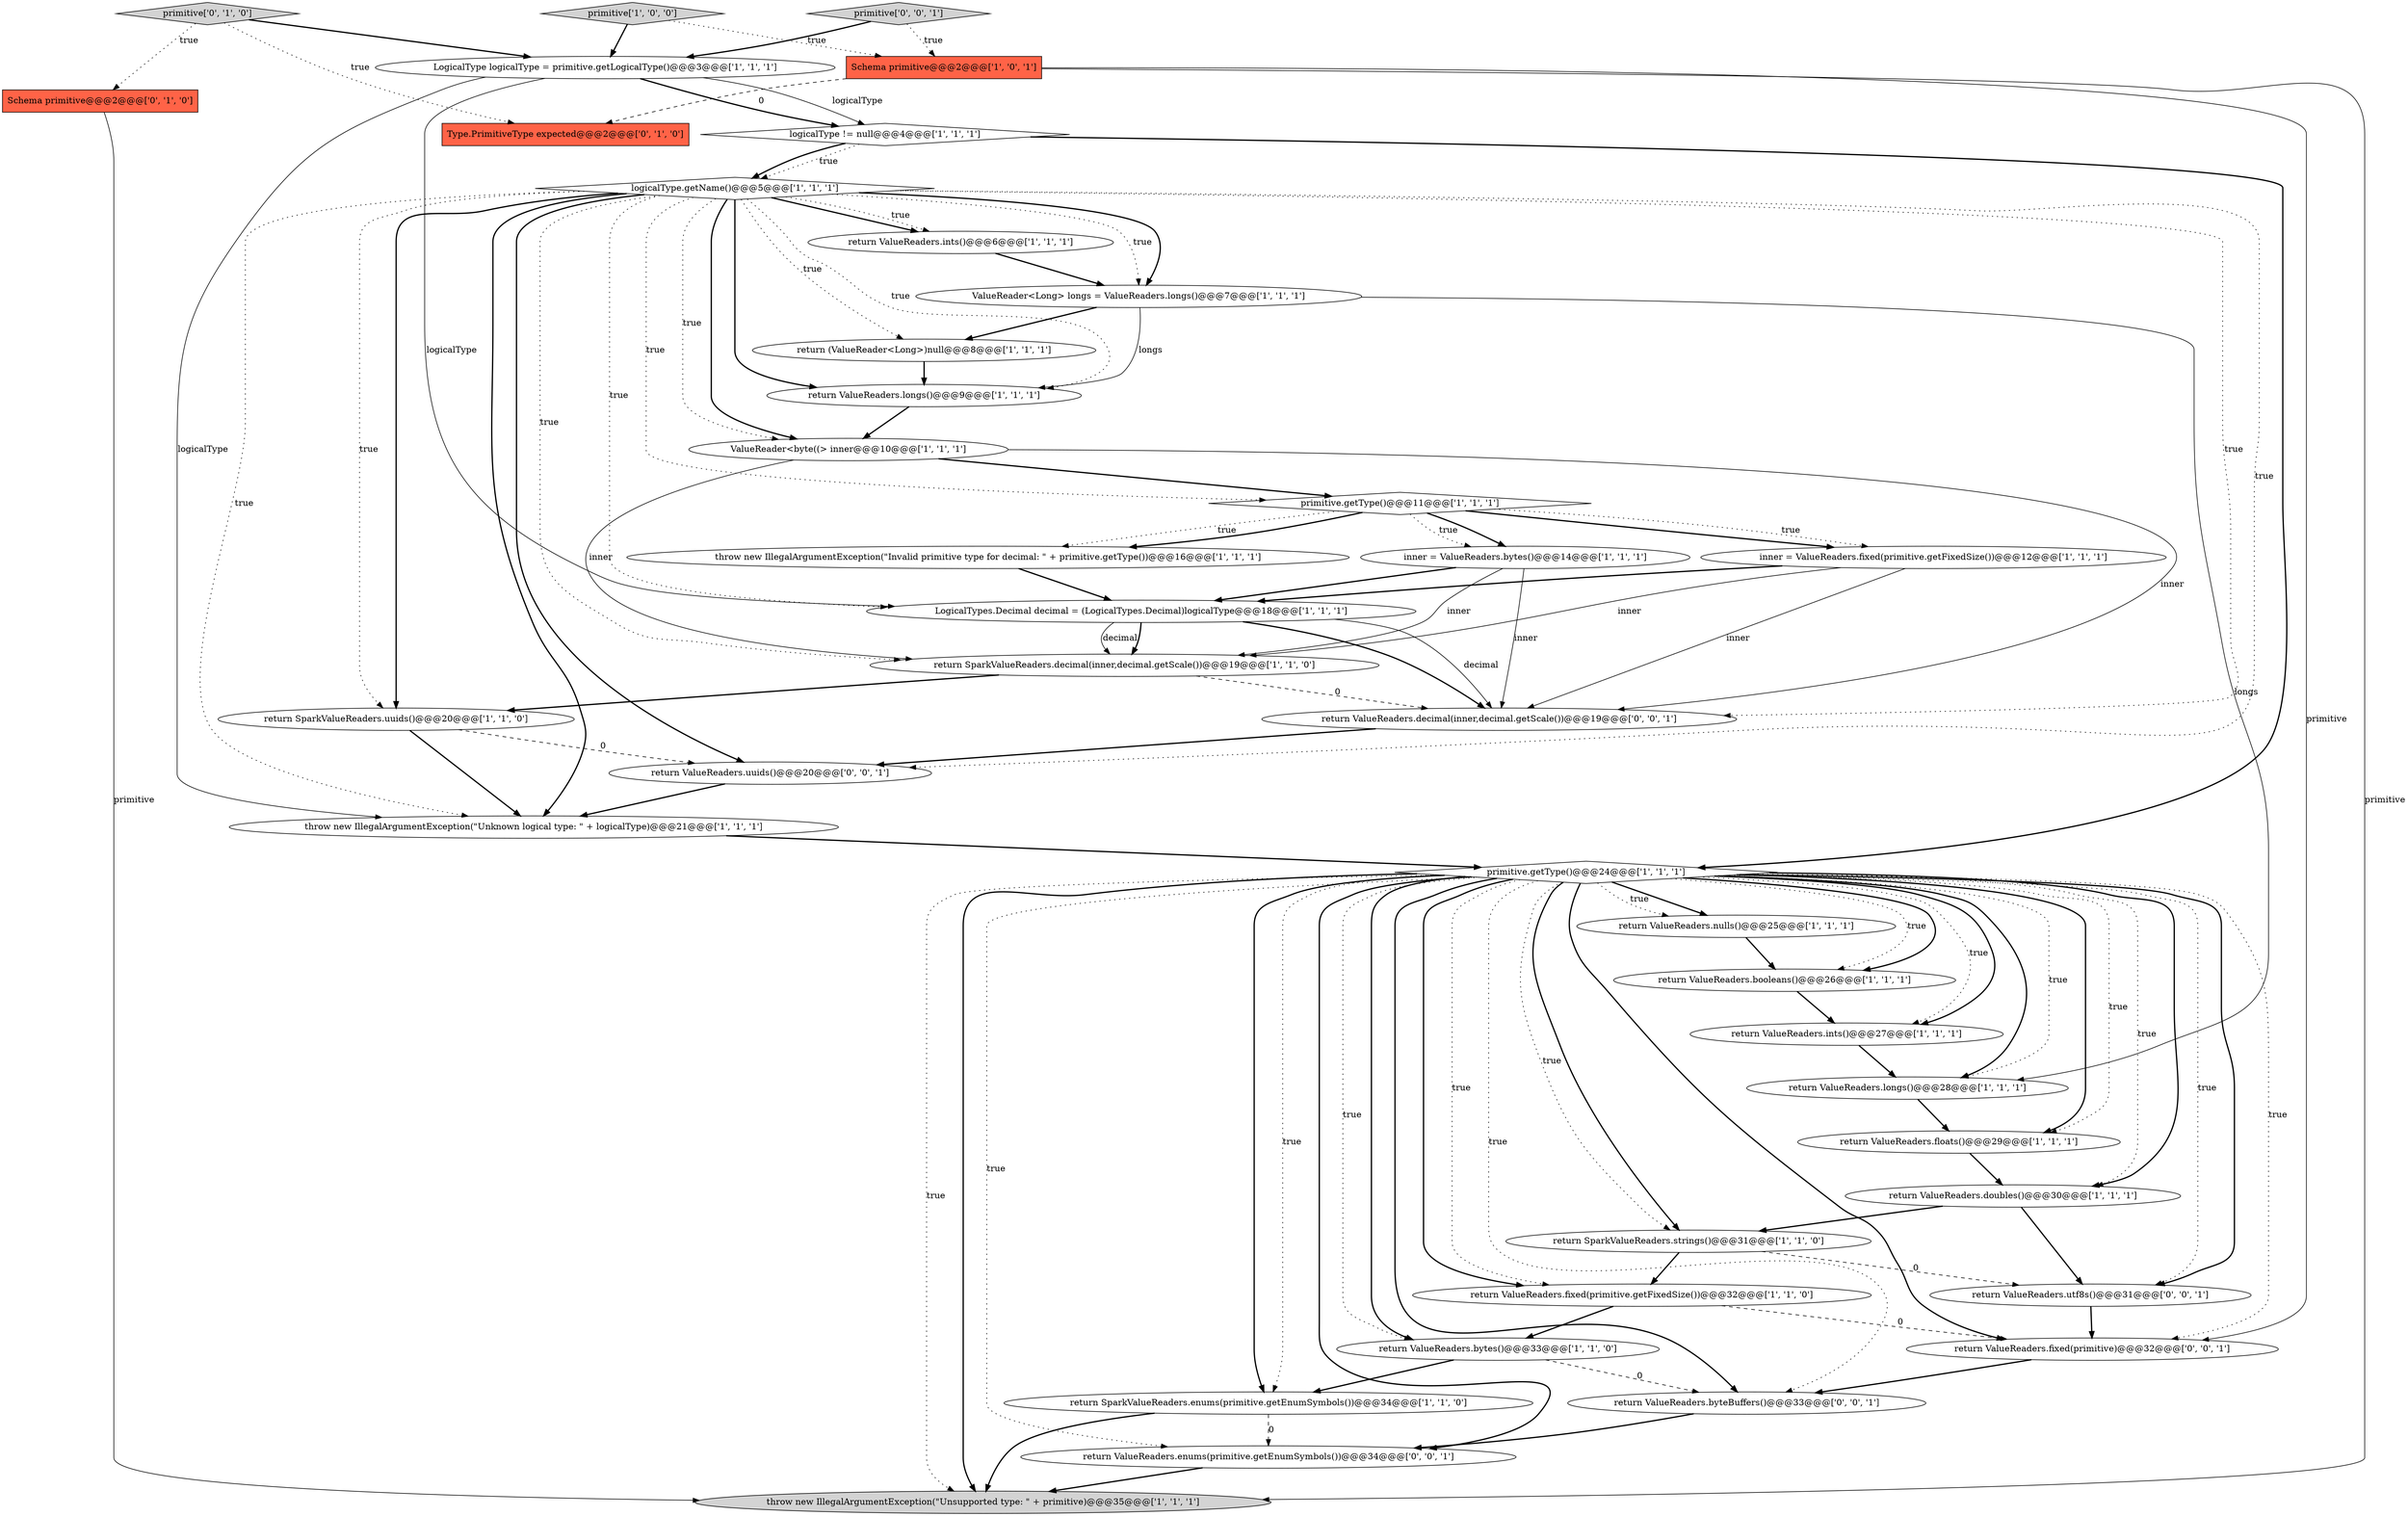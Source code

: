 digraph {
15 [style = filled, label = "throw new IllegalArgumentException(\"Invalid primitive type for decimal: \" + primitive.getType())@@@16@@@['1', '1', '1']", fillcolor = white, shape = ellipse image = "AAA0AAABBB1BBB"];
23 [style = filled, label = "return ValueReaders.floats()@@@29@@@['1', '1', '1']", fillcolor = white, shape = ellipse image = "AAA0AAABBB1BBB"];
6 [style = filled, label = "Schema primitive@@@2@@@['1', '0', '1']", fillcolor = tomato, shape = box image = "AAA0AAABBB1BBB"];
3 [style = filled, label = "ValueReader<Long> longs = ValueReaders.longs()@@@7@@@['1', '1', '1']", fillcolor = white, shape = ellipse image = "AAA0AAABBB1BBB"];
34 [style = filled, label = "primitive['0', '0', '1']", fillcolor = lightgray, shape = diamond image = "AAA0AAABBB3BBB"];
24 [style = filled, label = "logicalType.getName()@@@5@@@['1', '1', '1']", fillcolor = white, shape = diamond image = "AAA0AAABBB1BBB"];
26 [style = filled, label = "return ValueReaders.fixed(primitive.getFixedSize())@@@32@@@['1', '1', '0']", fillcolor = white, shape = ellipse image = "AAA0AAABBB1BBB"];
7 [style = filled, label = "return SparkValueReaders.enums(primitive.getEnumSymbols())@@@34@@@['1', '1', '0']", fillcolor = white, shape = ellipse image = "AAA0AAABBB1BBB"];
17 [style = filled, label = "throw new IllegalArgumentException(\"Unknown logical type: \" + logicalType)@@@21@@@['1', '1', '1']", fillcolor = white, shape = ellipse image = "AAA0AAABBB1BBB"];
8 [style = filled, label = "primitive.getType()@@@24@@@['1', '1', '1']", fillcolor = white, shape = diamond image = "AAA0AAABBB1BBB"];
0 [style = filled, label = "primitive.getType()@@@11@@@['1', '1', '1']", fillcolor = white, shape = diamond image = "AAA0AAABBB1BBB"];
31 [style = filled, label = "Type.PrimitiveType expected@@@2@@@['0', '1', '0']", fillcolor = tomato, shape = box image = "AAA1AAABBB2BBB"];
9 [style = filled, label = "LogicalType logicalType = primitive.getLogicalType()@@@3@@@['1', '1', '1']", fillcolor = white, shape = ellipse image = "AAA0AAABBB1BBB"];
11 [style = filled, label = "logicalType != null@@@4@@@['1', '1', '1']", fillcolor = white, shape = diamond image = "AAA0AAABBB1BBB"];
10 [style = filled, label = "return SparkValueReaders.uuids()@@@20@@@['1', '1', '0']", fillcolor = white, shape = ellipse image = "AAA0AAABBB1BBB"];
22 [style = filled, label = "return ValueReaders.bytes()@@@33@@@['1', '1', '0']", fillcolor = white, shape = ellipse image = "AAA0AAABBB1BBB"];
20 [style = filled, label = "inner = ValueReaders.bytes()@@@14@@@['1', '1', '1']", fillcolor = white, shape = ellipse image = "AAA0AAABBB1BBB"];
32 [style = filled, label = "primitive['0', '1', '0']", fillcolor = lightgray, shape = diamond image = "AAA0AAABBB2BBB"];
5 [style = filled, label = "return ValueReaders.ints()@@@6@@@['1', '1', '1']", fillcolor = white, shape = ellipse image = "AAA0AAABBB1BBB"];
30 [style = filled, label = "Schema primitive@@@2@@@['0', '1', '0']", fillcolor = tomato, shape = box image = "AAA0AAABBB2BBB"];
25 [style = filled, label = "return ValueReaders.longs()@@@28@@@['1', '1', '1']", fillcolor = white, shape = ellipse image = "AAA0AAABBB1BBB"];
36 [style = filled, label = "return ValueReaders.fixed(primitive)@@@32@@@['0', '0', '1']", fillcolor = white, shape = ellipse image = "AAA0AAABBB3BBB"];
4 [style = filled, label = "return SparkValueReaders.strings()@@@31@@@['1', '1', '0']", fillcolor = white, shape = ellipse image = "AAA0AAABBB1BBB"];
2 [style = filled, label = "return ValueReaders.nulls()@@@25@@@['1', '1', '1']", fillcolor = white, shape = ellipse image = "AAA0AAABBB1BBB"];
1 [style = filled, label = "ValueReader<byte((> inner@@@10@@@['1', '1', '1']", fillcolor = white, shape = ellipse image = "AAA0AAABBB1BBB"];
14 [style = filled, label = "return SparkValueReaders.decimal(inner,decimal.getScale())@@@19@@@['1', '1', '0']", fillcolor = white, shape = ellipse image = "AAA0AAABBB1BBB"];
38 [style = filled, label = "return ValueReaders.utf8s()@@@31@@@['0', '0', '1']", fillcolor = white, shape = ellipse image = "AAA0AAABBB3BBB"];
12 [style = filled, label = "primitive['1', '0', '0']", fillcolor = lightgray, shape = diamond image = "AAA0AAABBB1BBB"];
35 [style = filled, label = "return ValueReaders.decimal(inner,decimal.getScale())@@@19@@@['0', '0', '1']", fillcolor = white, shape = ellipse image = "AAA0AAABBB3BBB"];
37 [style = filled, label = "return ValueReaders.byteBuffers()@@@33@@@['0', '0', '1']", fillcolor = white, shape = ellipse image = "AAA0AAABBB3BBB"];
39 [style = filled, label = "return ValueReaders.uuids()@@@20@@@['0', '0', '1']", fillcolor = white, shape = ellipse image = "AAA0AAABBB3BBB"];
19 [style = filled, label = "return ValueReaders.ints()@@@27@@@['1', '1', '1']", fillcolor = white, shape = ellipse image = "AAA0AAABBB1BBB"];
16 [style = filled, label = "inner = ValueReaders.fixed(primitive.getFixedSize())@@@12@@@['1', '1', '1']", fillcolor = white, shape = ellipse image = "AAA0AAABBB1BBB"];
28 [style = filled, label = "return ValueReaders.booleans()@@@26@@@['1', '1', '1']", fillcolor = white, shape = ellipse image = "AAA0AAABBB1BBB"];
18 [style = filled, label = "LogicalTypes.Decimal decimal = (LogicalTypes.Decimal)logicalType@@@18@@@['1', '1', '1']", fillcolor = white, shape = ellipse image = "AAA0AAABBB1BBB"];
13 [style = filled, label = "throw new IllegalArgumentException(\"Unsupported type: \" + primitive)@@@35@@@['1', '1', '1']", fillcolor = lightgray, shape = ellipse image = "AAA0AAABBB1BBB"];
33 [style = filled, label = "return ValueReaders.enums(primitive.getEnumSymbols())@@@34@@@['0', '0', '1']", fillcolor = white, shape = ellipse image = "AAA0AAABBB3BBB"];
21 [style = filled, label = "return ValueReaders.longs()@@@9@@@['1', '1', '1']", fillcolor = white, shape = ellipse image = "AAA0AAABBB1BBB"];
27 [style = filled, label = "return ValueReaders.doubles()@@@30@@@['1', '1', '1']", fillcolor = white, shape = ellipse image = "AAA0AAABBB1BBB"];
29 [style = filled, label = "return (ValueReader<Long>)null@@@8@@@['1', '1', '1']", fillcolor = white, shape = ellipse image = "AAA0AAABBB1BBB"];
24->21 [style = bold, label=""];
32->9 [style = bold, label=""];
39->17 [style = bold, label=""];
38->36 [style = bold, label=""];
4->26 [style = bold, label=""];
37->33 [style = bold, label=""];
32->30 [style = dotted, label="true"];
24->10 [style = bold, label=""];
20->14 [style = solid, label="inner"];
8->19 [style = dotted, label="true"];
7->13 [style = bold, label=""];
18->14 [style = solid, label="decimal"];
0->20 [style = bold, label=""];
0->15 [style = bold, label=""];
16->35 [style = solid, label="inner"];
8->26 [style = dotted, label="true"];
8->25 [style = bold, label=""];
24->29 [style = dotted, label="true"];
30->13 [style = solid, label="primitive"];
17->8 [style = bold, label=""];
8->28 [style = dotted, label="true"];
8->36 [style = dotted, label="true"];
24->5 [style = bold, label=""];
14->10 [style = bold, label=""];
8->33 [style = dotted, label="true"];
7->33 [style = dashed, label="0"];
23->27 [style = bold, label=""];
8->13 [style = dotted, label="true"];
29->21 [style = bold, label=""];
26->22 [style = bold, label=""];
0->16 [style = dotted, label="true"];
10->39 [style = dashed, label="0"];
18->35 [style = solid, label="decimal"];
11->24 [style = dotted, label="true"];
8->27 [style = dotted, label="true"];
10->17 [style = bold, label=""];
6->13 [style = solid, label="primitive"];
8->26 [style = bold, label=""];
20->18 [style = bold, label=""];
32->31 [style = dotted, label="true"];
8->23 [style = bold, label=""];
1->35 [style = solid, label="inner"];
28->19 [style = bold, label=""];
8->37 [style = bold, label=""];
26->36 [style = dashed, label="0"];
24->10 [style = dotted, label="true"];
24->35 [style = dotted, label="true"];
8->25 [style = dotted, label="true"];
34->9 [style = bold, label=""];
4->38 [style = dashed, label="0"];
2->28 [style = bold, label=""];
22->37 [style = dashed, label="0"];
8->27 [style = bold, label=""];
12->9 [style = bold, label=""];
16->14 [style = solid, label="inner"];
8->2 [style = bold, label=""];
8->22 [style = bold, label=""];
0->20 [style = dotted, label="true"];
0->15 [style = dotted, label="true"];
12->6 [style = dotted, label="true"];
8->19 [style = bold, label=""];
8->37 [style = dotted, label="true"];
1->0 [style = bold, label=""];
3->21 [style = solid, label="longs"];
34->6 [style = dotted, label="true"];
3->29 [style = bold, label=""];
9->11 [style = solid, label="logicalType"];
8->36 [style = bold, label=""];
24->39 [style = bold, label=""];
24->14 [style = dotted, label="true"];
8->38 [style = dotted, label="true"];
6->36 [style = solid, label="primitive"];
15->18 [style = bold, label=""];
27->38 [style = bold, label=""];
24->17 [style = bold, label=""];
8->2 [style = dotted, label="true"];
8->7 [style = dotted, label="true"];
11->24 [style = bold, label=""];
8->22 [style = dotted, label="true"];
24->3 [style = dotted, label="true"];
8->38 [style = bold, label=""];
14->35 [style = dashed, label="0"];
24->1 [style = bold, label=""];
19->25 [style = bold, label=""];
9->18 [style = solid, label="logicalType"];
20->35 [style = solid, label="inner"];
11->8 [style = bold, label=""];
24->3 [style = bold, label=""];
3->25 [style = solid, label="longs"];
8->13 [style = bold, label=""];
8->7 [style = bold, label=""];
24->1 [style = dotted, label="true"];
21->1 [style = bold, label=""];
5->3 [style = bold, label=""];
18->14 [style = bold, label=""];
18->35 [style = bold, label=""];
24->18 [style = dotted, label="true"];
25->23 [style = bold, label=""];
6->31 [style = dashed, label="0"];
8->23 [style = dotted, label="true"];
36->37 [style = bold, label=""];
9->11 [style = bold, label=""];
8->4 [style = bold, label=""];
24->0 [style = dotted, label="true"];
27->4 [style = bold, label=""];
16->18 [style = bold, label=""];
24->39 [style = dotted, label="true"];
24->21 [style = dotted, label="true"];
1->14 [style = solid, label="inner"];
35->39 [style = bold, label=""];
9->17 [style = solid, label="logicalType"];
33->13 [style = bold, label=""];
22->7 [style = bold, label=""];
24->5 [style = dotted, label="true"];
8->28 [style = bold, label=""];
8->33 [style = bold, label=""];
24->17 [style = dotted, label="true"];
8->4 [style = dotted, label="true"];
0->16 [style = bold, label=""];
}
